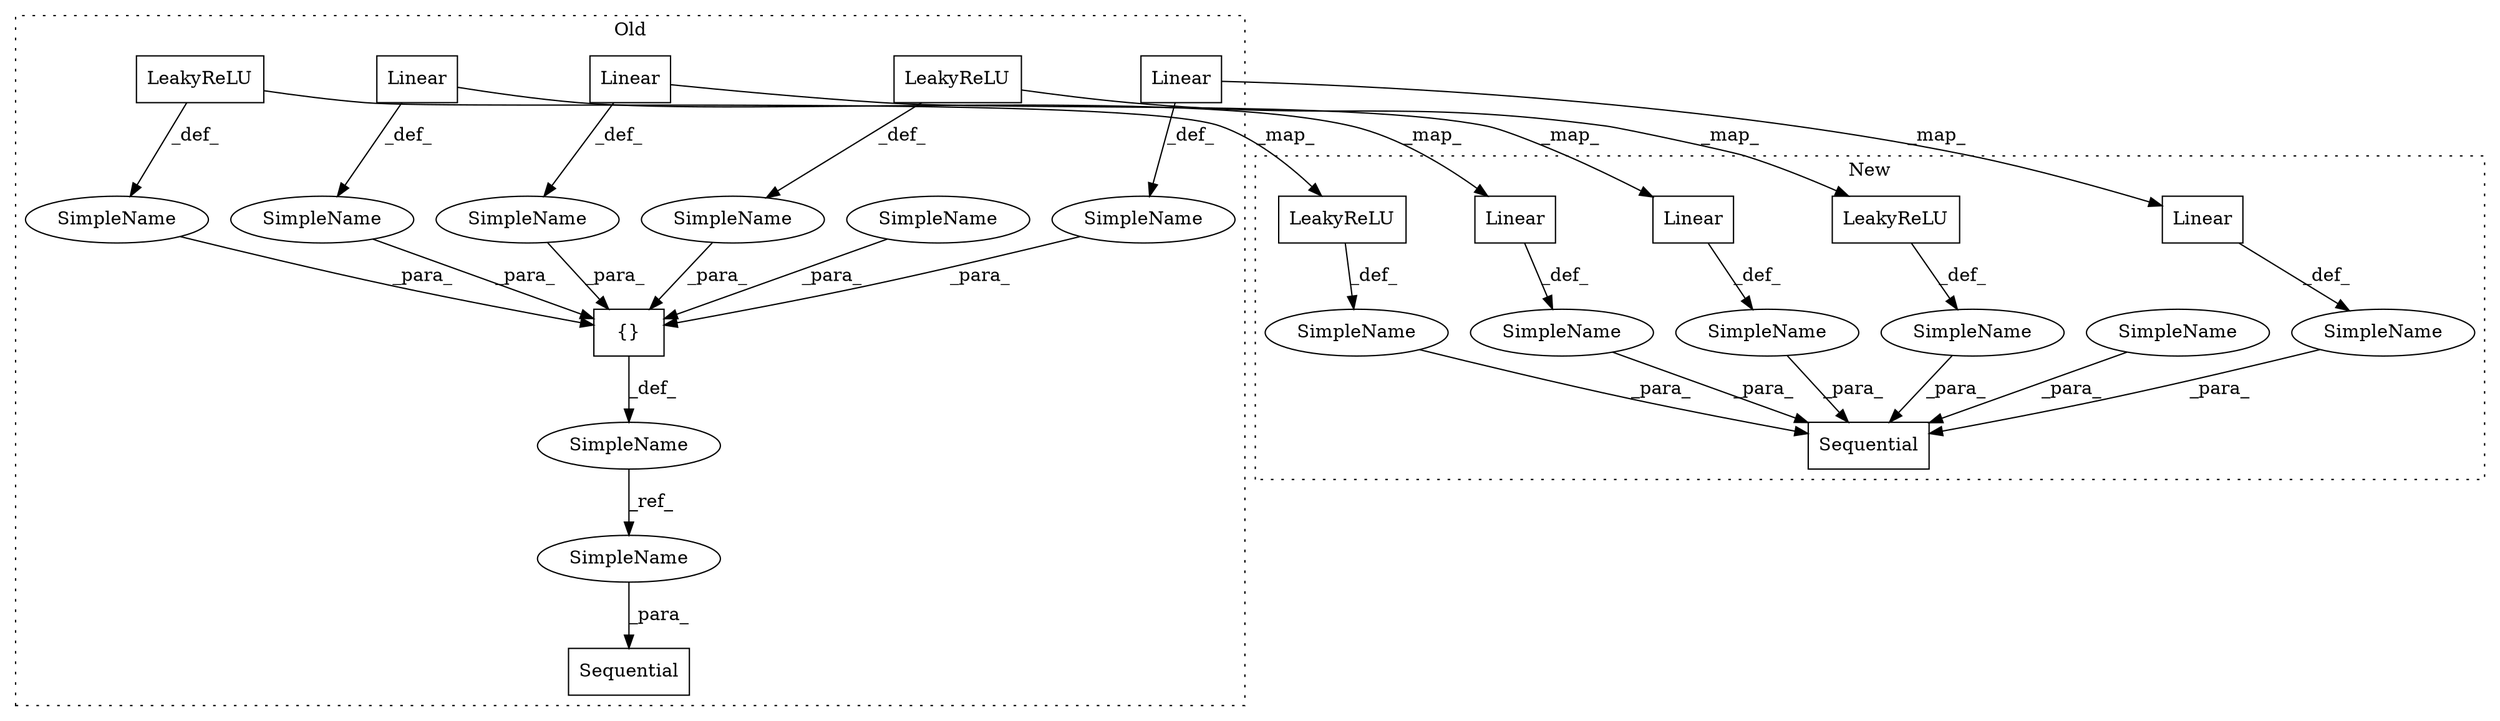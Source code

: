 digraph G {
subgraph cluster0 {
1 [label="LeakyReLU" a="32" s="3154,3172" l="10,1" shape="box"];
3 [label="SimpleName" a="42" s="3092" l="6" shape="ellipse"];
4 [label="Sequential" a="32" s="3296,3313" l="11,1" shape="box"];
7 [label="{}" a="4" s="3108,3269" l="1,1" shape="box"];
8 [label="SimpleName" a="42" s="" l="" shape="ellipse"];
9 [label="SimpleName" a="42" s="" l="" shape="ellipse"];
10 [label="SimpleName" a="42" s="" l="" shape="ellipse"];
11 [label="SimpleName" a="42" s="" l="" shape="ellipse"];
13 [label="SimpleName" a="42" s="" l="" shape="ellipse"];
18 [label="Linear" a="32" s="3183,3197" l="7,1" shape="box"];
19 [label="SimpleName" a="42" s="" l="" shape="ellipse"];
21 [label="Linear" a="32" s="3237,3249" l="7,1" shape="box"];
23 [label="LeakyReLU" a="32" s="3208,3226" l="10,1" shape="box"];
25 [label="Linear" a="32" s="3118,3143" l="7,1" shape="box"];
27 [label="SimpleName" a="42" s="3307" l="6" shape="ellipse"];
label = "Old";
style="dotted";
}
subgraph cluster1 {
2 [label="LeakyReLU" a="32" s="3054,3072" l="10,1" shape="box"];
5 [label="SimpleName" a="42" s="" l="" shape="ellipse"];
6 [label="Sequential" a="32" s="2998,3169" l="11,1" shape="box"];
12 [label="SimpleName" a="42" s="" l="" shape="ellipse"];
14 [label="SimpleName" a="42" s="" l="" shape="ellipse"];
15 [label="SimpleName" a="42" s="" l="" shape="ellipse"];
16 [label="SimpleName" a="42" s="" l="" shape="ellipse"];
17 [label="Linear" a="32" s="3083,3097" l="7,1" shape="box"];
20 [label="SimpleName" a="42" s="" l="" shape="ellipse"];
22 [label="Linear" a="32" s="3137,3149" l="7,1" shape="box"];
24 [label="LeakyReLU" a="32" s="3108,3126" l="10,1" shape="box"];
26 [label="Linear" a="32" s="3018,3043" l="7,1" shape="box"];
label = "New";
style="dotted";
}
1 -> 2 [label="_map_"];
1 -> 9 [label="_def_"];
2 -> 5 [label="_def_"];
3 -> 27 [label="_ref_"];
5 -> 6 [label="_para_"];
7 -> 3 [label="_def_"];
8 -> 7 [label="_para_"];
9 -> 7 [label="_para_"];
10 -> 7 [label="_para_"];
11 -> 7 [label="_para_"];
12 -> 6 [label="_para_"];
13 -> 7 [label="_para_"];
14 -> 6 [label="_para_"];
15 -> 6 [label="_para_"];
16 -> 6 [label="_para_"];
17 -> 12 [label="_def_"];
18 -> 17 [label="_map_"];
18 -> 10 [label="_def_"];
19 -> 7 [label="_para_"];
20 -> 6 [label="_para_"];
21 -> 13 [label="_def_"];
21 -> 22 [label="_map_"];
22 -> 15 [label="_def_"];
23 -> 19 [label="_def_"];
23 -> 24 [label="_map_"];
24 -> 20 [label="_def_"];
25 -> 26 [label="_map_"];
25 -> 11 [label="_def_"];
26 -> 14 [label="_def_"];
27 -> 4 [label="_para_"];
}